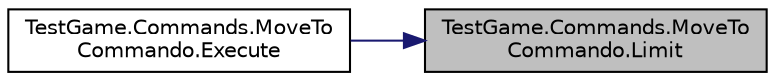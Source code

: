 digraph "TestGame.Commands.MoveToCommando.Limit"
{
 // LATEX_PDF_SIZE
  edge [fontname="Helvetica",fontsize="10",labelfontname="Helvetica",labelfontsize="10"];
  node [fontname="Helvetica",fontsize="10",shape=record];
  rankdir="RL";
  Node1 [label="TestGame.Commands.MoveTo\lCommando.Limit",height=0.2,width=0.4,color="black", fillcolor="grey75", style="filled", fontcolor="black",tooltip=" "];
  Node1 -> Node2 [dir="back",color="midnightblue",fontsize="10",style="solid",fontname="Helvetica"];
  Node2 [label="TestGame.Commands.MoveTo\lCommando.Execute",height=0.2,width=0.4,color="black", fillcolor="white", style="filled",URL="$d8/df3/class_test_game_1_1_commands_1_1_move_to_commando.html#a287bc2a5d0e0404706f12f61b2d757b1",tooltip=" "];
}
